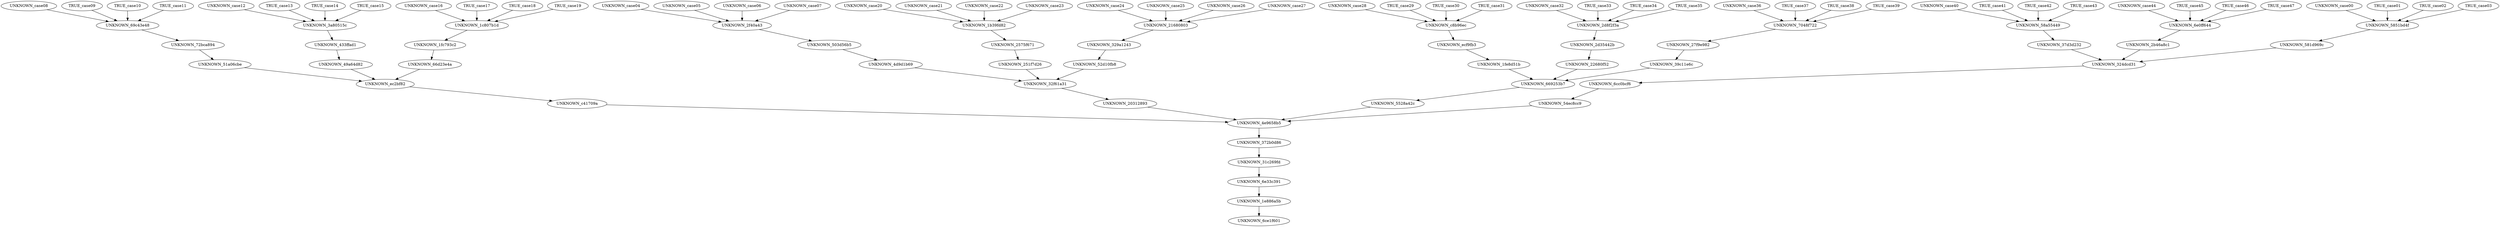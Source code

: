 digraph G {
	UNKNOWN_case00 -> UNKNOWN_5851bd4f;
	TRUE_case01 -> UNKNOWN_5851bd4f;
	TRUE_case02 -> UNKNOWN_5851bd4f;
	TRUE_case03 -> UNKNOWN_5851bd4f;
	UNKNOWN_case04 -> UNKNOWN_2f40a43;
	UNKNOWN_case05 -> UNKNOWN_2f40a43;
	UNKNOWN_case06 -> UNKNOWN_2f40a43;
	UNKNOWN_case07 -> UNKNOWN_2f40a43;
	UNKNOWN_case08 -> UNKNOWN_69c43e48;
	TRUE_case09 -> UNKNOWN_69c43e48;
	TRUE_case10 -> UNKNOWN_69c43e48;
	TRUE_case11 -> UNKNOWN_69c43e48;
	UNKNOWN_case12 -> UNKNOWN_3a80515c;
	TRUE_case13 -> UNKNOWN_3a80515c;
	TRUE_case14 -> UNKNOWN_3a80515c;
	TRUE_case15 -> UNKNOWN_3a80515c;
	UNKNOWN_case16 -> UNKNOWN_1c807b1d;
	TRUE_case17 -> UNKNOWN_1c807b1d;
	TRUE_case18 -> UNKNOWN_1c807b1d;
	TRUE_case19 -> UNKNOWN_1c807b1d;
	UNKNOWN_case20 -> UNKNOWN_1b39fd82;
	UNKNOWN_case21 -> UNKNOWN_1b39fd82;
	UNKNOWN_case22 -> UNKNOWN_1b39fd82;
	UNKNOWN_case23 -> UNKNOWN_1b39fd82;
	UNKNOWN_case24 -> UNKNOWN_21680803;
	UNKNOWN_case25 -> UNKNOWN_21680803;
	UNKNOWN_case26 -> UNKNOWN_21680803;
	UNKNOWN_case27 -> UNKNOWN_21680803;
	UNKNOWN_case28 -> UNKNOWN_c8b96ec;
	TRUE_case29 -> UNKNOWN_c8b96ec;
	TRUE_case30 -> UNKNOWN_c8b96ec;
	TRUE_case31 -> UNKNOWN_c8b96ec;
	UNKNOWN_case32 -> UNKNOWN_2d8f2f3a;
	TRUE_case33 -> UNKNOWN_2d8f2f3a;
	TRUE_case34 -> UNKNOWN_2d8f2f3a;
	TRUE_case35 -> UNKNOWN_2d8f2f3a;
	UNKNOWN_case36 -> UNKNOWN_7048f722;
	TRUE_case37 -> UNKNOWN_7048f722;
	TRUE_case38 -> UNKNOWN_7048f722;
	TRUE_case39 -> UNKNOWN_7048f722;
	UNKNOWN_case40 -> UNKNOWN_58a55449;
	TRUE_case41 -> UNKNOWN_58a55449;
	TRUE_case42 -> UNKNOWN_58a55449;
	TRUE_case43 -> UNKNOWN_58a55449;
	UNKNOWN_case44 -> UNKNOWN_6e0ff644;
	TRUE_case45 -> UNKNOWN_6e0ff644;
	TRUE_case46 -> UNKNOWN_6e0ff644;
	TRUE_case47 -> UNKNOWN_6e0ff644;
	UNKNOWN_5851bd4f -> UNKNOWN_581d969c;
	UNKNOWN_2f40a43 -> UNKNOWN_503d56b5;
	UNKNOWN_69c43e48 -> UNKNOWN_72bca894;
	UNKNOWN_3a80515c -> UNKNOWN_433ffad1;
	UNKNOWN_1c807b1d -> UNKNOWN_1fc793c2;
	UNKNOWN_1b39fd82 -> UNKNOWN_2575f671;
	UNKNOWN_21680803 -> UNKNOWN_329a1243;
	UNKNOWN_c8b96ec -> UNKNOWN_ecf9fb3;
	UNKNOWN_2d8f2f3a -> UNKNOWN_2d35442b;
	UNKNOWN_7048f722 -> UNKNOWN_27f9e982;
	UNKNOWN_58a55449 -> UNKNOWN_37d3d232;
	UNKNOWN_6e0ff644 -> UNKNOWN_2b46a8c1;
	UNKNOWN_503d56b5 -> UNKNOWN_4d9d1b69;
	UNKNOWN_72bca894 -> UNKNOWN_51a06cbe;
	UNKNOWN_433ffad1 -> UNKNOWN_49a64d82;
	UNKNOWN_1fc793c2 -> UNKNOWN_66d23e4a;
	UNKNOWN_2575f671 -> UNKNOWN_251f7d26;
	UNKNOWN_329a1243 -> UNKNOWN_52d10fb8;
	UNKNOWN_ecf9fb3 -> UNKNOWN_1fe8d51b;
	UNKNOWN_2d35442b -> UNKNOWN_22680f52;
	UNKNOWN_27f9e982 -> UNKNOWN_39c11e6c;
	UNKNOWN_37d3d232 -> UNKNOWN_324dcd31;
	UNKNOWN_581d969c -> UNKNOWN_324dcd31;
	UNKNOWN_2b46a8c1 -> UNKNOWN_324dcd31;
	UNKNOWN_51a06cbe -> UNKNOWN_ec2bf82;
	UNKNOWN_49a64d82 -> UNKNOWN_ec2bf82;
	UNKNOWN_66d23e4a -> UNKNOWN_ec2bf82;
	UNKNOWN_4d9d1b69 -> UNKNOWN_32f61a31;
	UNKNOWN_251f7d26 -> UNKNOWN_32f61a31;
	UNKNOWN_52d10fb8 -> UNKNOWN_32f61a31;
	UNKNOWN_1fe8d51b -> UNKNOWN_669253b7;
	UNKNOWN_22680f52 -> UNKNOWN_669253b7;
	UNKNOWN_39c11e6c -> UNKNOWN_669253b7;
	UNKNOWN_324dcd31 -> UNKNOWN_6cc0bcf6;
	UNKNOWN_ec2bf82 -> UNKNOWN_c41709a;
	UNKNOWN_6cc0bcf6 -> UNKNOWN_54ec8cc9;
	UNKNOWN_32f61a31 -> UNKNOWN_20312893;
	UNKNOWN_669253b7 -> UNKNOWN_5528a42c;
	UNKNOWN_20312893 -> UNKNOWN_4e9658b5;
	UNKNOWN_c41709a -> UNKNOWN_4e9658b5;
	UNKNOWN_54ec8cc9 -> UNKNOWN_4e9658b5;
	UNKNOWN_5528a42c -> UNKNOWN_4e9658b5;
	UNKNOWN_4e9658b5 -> UNKNOWN_372b0d86;
	UNKNOWN_372b0d86 -> UNKNOWN_31c269fd;
	UNKNOWN_31c269fd -> UNKNOWN_6e33c391;
	UNKNOWN_6e33c391 -> UNKNOWN_1e886a5b;
	UNKNOWN_1e886a5b -> UNKNOWN_6ce1f601;
}

